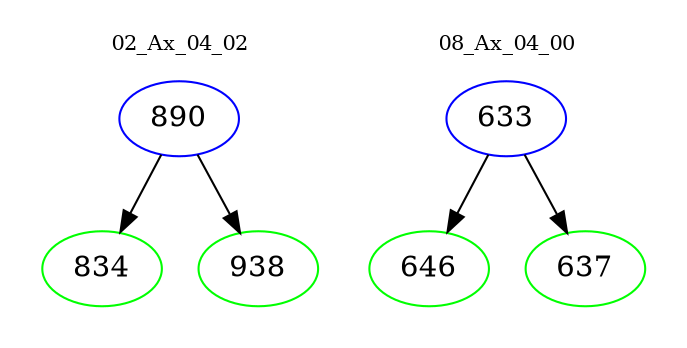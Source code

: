 digraph{
subgraph cluster_0 {
color = white
label = "02_Ax_04_02";
fontsize=10;
T0_890 [label="890", color="blue"]
T0_890 -> T0_834 [color="black"]
T0_834 [label="834", color="green"]
T0_890 -> T0_938 [color="black"]
T0_938 [label="938", color="green"]
}
subgraph cluster_1 {
color = white
label = "08_Ax_04_00";
fontsize=10;
T1_633 [label="633", color="blue"]
T1_633 -> T1_646 [color="black"]
T1_646 [label="646", color="green"]
T1_633 -> T1_637 [color="black"]
T1_637 [label="637", color="green"]
}
}
